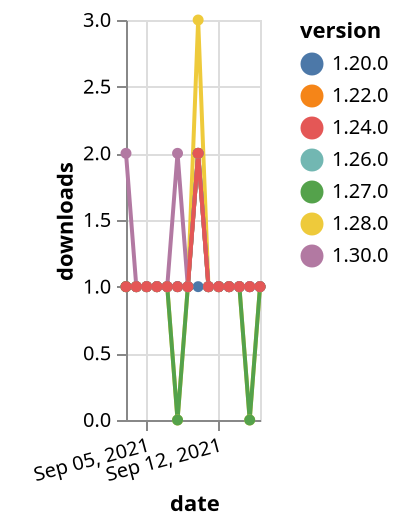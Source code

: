 {"$schema": "https://vega.github.io/schema/vega-lite/v5.json", "description": "A simple bar chart with embedded data.", "data": {"values": [{"date": "2021-09-03", "total": 180, "delta": 1, "version": "1.22.0"}, {"date": "2021-09-04", "total": 181, "delta": 1, "version": "1.22.0"}, {"date": "2021-09-05", "total": 182, "delta": 1, "version": "1.22.0"}, {"date": "2021-09-06", "total": 183, "delta": 1, "version": "1.22.0"}, {"date": "2021-09-07", "total": 184, "delta": 1, "version": "1.22.0"}, {"date": "2021-09-08", "total": 185, "delta": 1, "version": "1.22.0"}, {"date": "2021-09-09", "total": 186, "delta": 1, "version": "1.22.0"}, {"date": "2021-09-10", "total": 188, "delta": 2, "version": "1.22.0"}, {"date": "2021-09-11", "total": 189, "delta": 1, "version": "1.22.0"}, {"date": "2021-09-12", "total": 190, "delta": 1, "version": "1.22.0"}, {"date": "2021-09-13", "total": 191, "delta": 1, "version": "1.22.0"}, {"date": "2021-09-14", "total": 192, "delta": 1, "version": "1.22.0"}, {"date": "2021-09-15", "total": 193, "delta": 1, "version": "1.22.0"}, {"date": "2021-09-16", "total": 194, "delta": 1, "version": "1.22.0"}, {"date": "2021-09-03", "total": 163, "delta": 1, "version": "1.28.0"}, {"date": "2021-09-04", "total": 164, "delta": 1, "version": "1.28.0"}, {"date": "2021-09-05", "total": 165, "delta": 1, "version": "1.28.0"}, {"date": "2021-09-06", "total": 166, "delta": 1, "version": "1.28.0"}, {"date": "2021-09-07", "total": 167, "delta": 1, "version": "1.28.0"}, {"date": "2021-09-08", "total": 167, "delta": 0, "version": "1.28.0"}, {"date": "2021-09-09", "total": 168, "delta": 1, "version": "1.28.0"}, {"date": "2021-09-10", "total": 171, "delta": 3, "version": "1.28.0"}, {"date": "2021-09-11", "total": 172, "delta": 1, "version": "1.28.0"}, {"date": "2021-09-12", "total": 173, "delta": 1, "version": "1.28.0"}, {"date": "2021-09-13", "total": 174, "delta": 1, "version": "1.28.0"}, {"date": "2021-09-14", "total": 175, "delta": 1, "version": "1.28.0"}, {"date": "2021-09-15", "total": 175, "delta": 0, "version": "1.28.0"}, {"date": "2021-09-16", "total": 176, "delta": 1, "version": "1.28.0"}, {"date": "2021-09-03", "total": 152, "delta": 1, "version": "1.26.0"}, {"date": "2021-09-04", "total": 153, "delta": 1, "version": "1.26.0"}, {"date": "2021-09-05", "total": 154, "delta": 1, "version": "1.26.0"}, {"date": "2021-09-06", "total": 155, "delta": 1, "version": "1.26.0"}, {"date": "2021-09-07", "total": 156, "delta": 1, "version": "1.26.0"}, {"date": "2021-09-08", "total": 157, "delta": 1, "version": "1.26.0"}, {"date": "2021-09-09", "total": 158, "delta": 1, "version": "1.26.0"}, {"date": "2021-09-10", "total": 160, "delta": 2, "version": "1.26.0"}, {"date": "2021-09-11", "total": 161, "delta": 1, "version": "1.26.0"}, {"date": "2021-09-12", "total": 162, "delta": 1, "version": "1.26.0"}, {"date": "2021-09-13", "total": 163, "delta": 1, "version": "1.26.0"}, {"date": "2021-09-14", "total": 164, "delta": 1, "version": "1.26.0"}, {"date": "2021-09-15", "total": 165, "delta": 1, "version": "1.26.0"}, {"date": "2021-09-16", "total": 166, "delta": 1, "version": "1.26.0"}, {"date": "2021-09-03", "total": 218, "delta": 1, "version": "1.20.0"}, {"date": "2021-09-04", "total": 219, "delta": 1, "version": "1.20.0"}, {"date": "2021-09-05", "total": 220, "delta": 1, "version": "1.20.0"}, {"date": "2021-09-06", "total": 221, "delta": 1, "version": "1.20.0"}, {"date": "2021-09-07", "total": 222, "delta": 1, "version": "1.20.0"}, {"date": "2021-09-08", "total": 223, "delta": 1, "version": "1.20.0"}, {"date": "2021-09-09", "total": 224, "delta": 1, "version": "1.20.0"}, {"date": "2021-09-10", "total": 225, "delta": 1, "version": "1.20.0"}, {"date": "2021-09-11", "total": 226, "delta": 1, "version": "1.20.0"}, {"date": "2021-09-12", "total": 227, "delta": 1, "version": "1.20.0"}, {"date": "2021-09-13", "total": 228, "delta": 1, "version": "1.20.0"}, {"date": "2021-09-14", "total": 229, "delta": 1, "version": "1.20.0"}, {"date": "2021-09-15", "total": 230, "delta": 1, "version": "1.20.0"}, {"date": "2021-09-16", "total": 231, "delta": 1, "version": "1.20.0"}, {"date": "2021-09-03", "total": 139, "delta": 1, "version": "1.27.0"}, {"date": "2021-09-04", "total": 140, "delta": 1, "version": "1.27.0"}, {"date": "2021-09-05", "total": 141, "delta": 1, "version": "1.27.0"}, {"date": "2021-09-06", "total": 142, "delta": 1, "version": "1.27.0"}, {"date": "2021-09-07", "total": 143, "delta": 1, "version": "1.27.0"}, {"date": "2021-09-08", "total": 143, "delta": 0, "version": "1.27.0"}, {"date": "2021-09-09", "total": 144, "delta": 1, "version": "1.27.0"}, {"date": "2021-09-10", "total": 146, "delta": 2, "version": "1.27.0"}, {"date": "2021-09-11", "total": 147, "delta": 1, "version": "1.27.0"}, {"date": "2021-09-12", "total": 148, "delta": 1, "version": "1.27.0"}, {"date": "2021-09-13", "total": 149, "delta": 1, "version": "1.27.0"}, {"date": "2021-09-14", "total": 150, "delta": 1, "version": "1.27.0"}, {"date": "2021-09-15", "total": 150, "delta": 0, "version": "1.27.0"}, {"date": "2021-09-16", "total": 151, "delta": 1, "version": "1.27.0"}, {"date": "2021-09-03", "total": 115, "delta": 2, "version": "1.30.0"}, {"date": "2021-09-04", "total": 116, "delta": 1, "version": "1.30.0"}, {"date": "2021-09-05", "total": 117, "delta": 1, "version": "1.30.0"}, {"date": "2021-09-06", "total": 118, "delta": 1, "version": "1.30.0"}, {"date": "2021-09-07", "total": 119, "delta": 1, "version": "1.30.0"}, {"date": "2021-09-08", "total": 121, "delta": 2, "version": "1.30.0"}, {"date": "2021-09-09", "total": 122, "delta": 1, "version": "1.30.0"}, {"date": "2021-09-10", "total": 124, "delta": 2, "version": "1.30.0"}, {"date": "2021-09-11", "total": 125, "delta": 1, "version": "1.30.0"}, {"date": "2021-09-12", "total": 126, "delta": 1, "version": "1.30.0"}, {"date": "2021-09-13", "total": 127, "delta": 1, "version": "1.30.0"}, {"date": "2021-09-14", "total": 128, "delta": 1, "version": "1.30.0"}, {"date": "2021-09-15", "total": 129, "delta": 1, "version": "1.30.0"}, {"date": "2021-09-16", "total": 130, "delta": 1, "version": "1.30.0"}, {"date": "2021-09-03", "total": 174, "delta": 1, "version": "1.24.0"}, {"date": "2021-09-04", "total": 175, "delta": 1, "version": "1.24.0"}, {"date": "2021-09-05", "total": 176, "delta": 1, "version": "1.24.0"}, {"date": "2021-09-06", "total": 177, "delta": 1, "version": "1.24.0"}, {"date": "2021-09-07", "total": 178, "delta": 1, "version": "1.24.0"}, {"date": "2021-09-08", "total": 179, "delta": 1, "version": "1.24.0"}, {"date": "2021-09-09", "total": 180, "delta": 1, "version": "1.24.0"}, {"date": "2021-09-10", "total": 182, "delta": 2, "version": "1.24.0"}, {"date": "2021-09-11", "total": 183, "delta": 1, "version": "1.24.0"}, {"date": "2021-09-12", "total": 184, "delta": 1, "version": "1.24.0"}, {"date": "2021-09-13", "total": 185, "delta": 1, "version": "1.24.0"}, {"date": "2021-09-14", "total": 186, "delta": 1, "version": "1.24.0"}, {"date": "2021-09-15", "total": 187, "delta": 1, "version": "1.24.0"}, {"date": "2021-09-16", "total": 188, "delta": 1, "version": "1.24.0"}]}, "width": "container", "mark": {"type": "line", "point": {"filled": true}}, "encoding": {"x": {"field": "date", "type": "temporal", "timeUnit": "yearmonthdate", "title": "date", "axis": {"labelAngle": -15}}, "y": {"field": "delta", "type": "quantitative", "title": "downloads"}, "color": {"field": "version", "type": "nominal"}, "tooltip": {"field": "delta"}}}